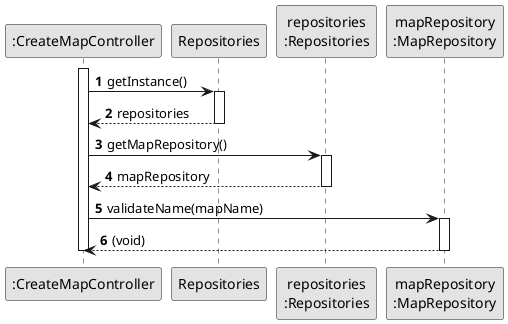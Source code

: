 @startuml
skinparam monochrome true
skinparam packageStyle rectangle
skinparam shadowing false
autonumber

participant ":CreateMapController" as CTRL
participant "Repositories" as REPOS
participant "repositories\n:Repositories" as REPOS_SINGLETON
participant "mapRepository\n:MapRepository" as MAP_REPO

activate CTRL
    CTRL -> REPOS : getInstance()
    activate REPOS
        REPOS --> CTRL : repositories
    deactivate REPOS

    CTRL -> REPOS_SINGLETON : getMapRepository()
    activate REPOS_SINGLETON
        REPOS_SINGLETON --> CTRL : mapRepository
    deactivate REPOS_SINGLETON

    CTRL -> MAP_REPO : validateName(mapName)
    activate MAP_REPO
        MAP_REPO --> CTRL : (void)
    deactivate MAP_REPO
deactivate CTRL
@enduml